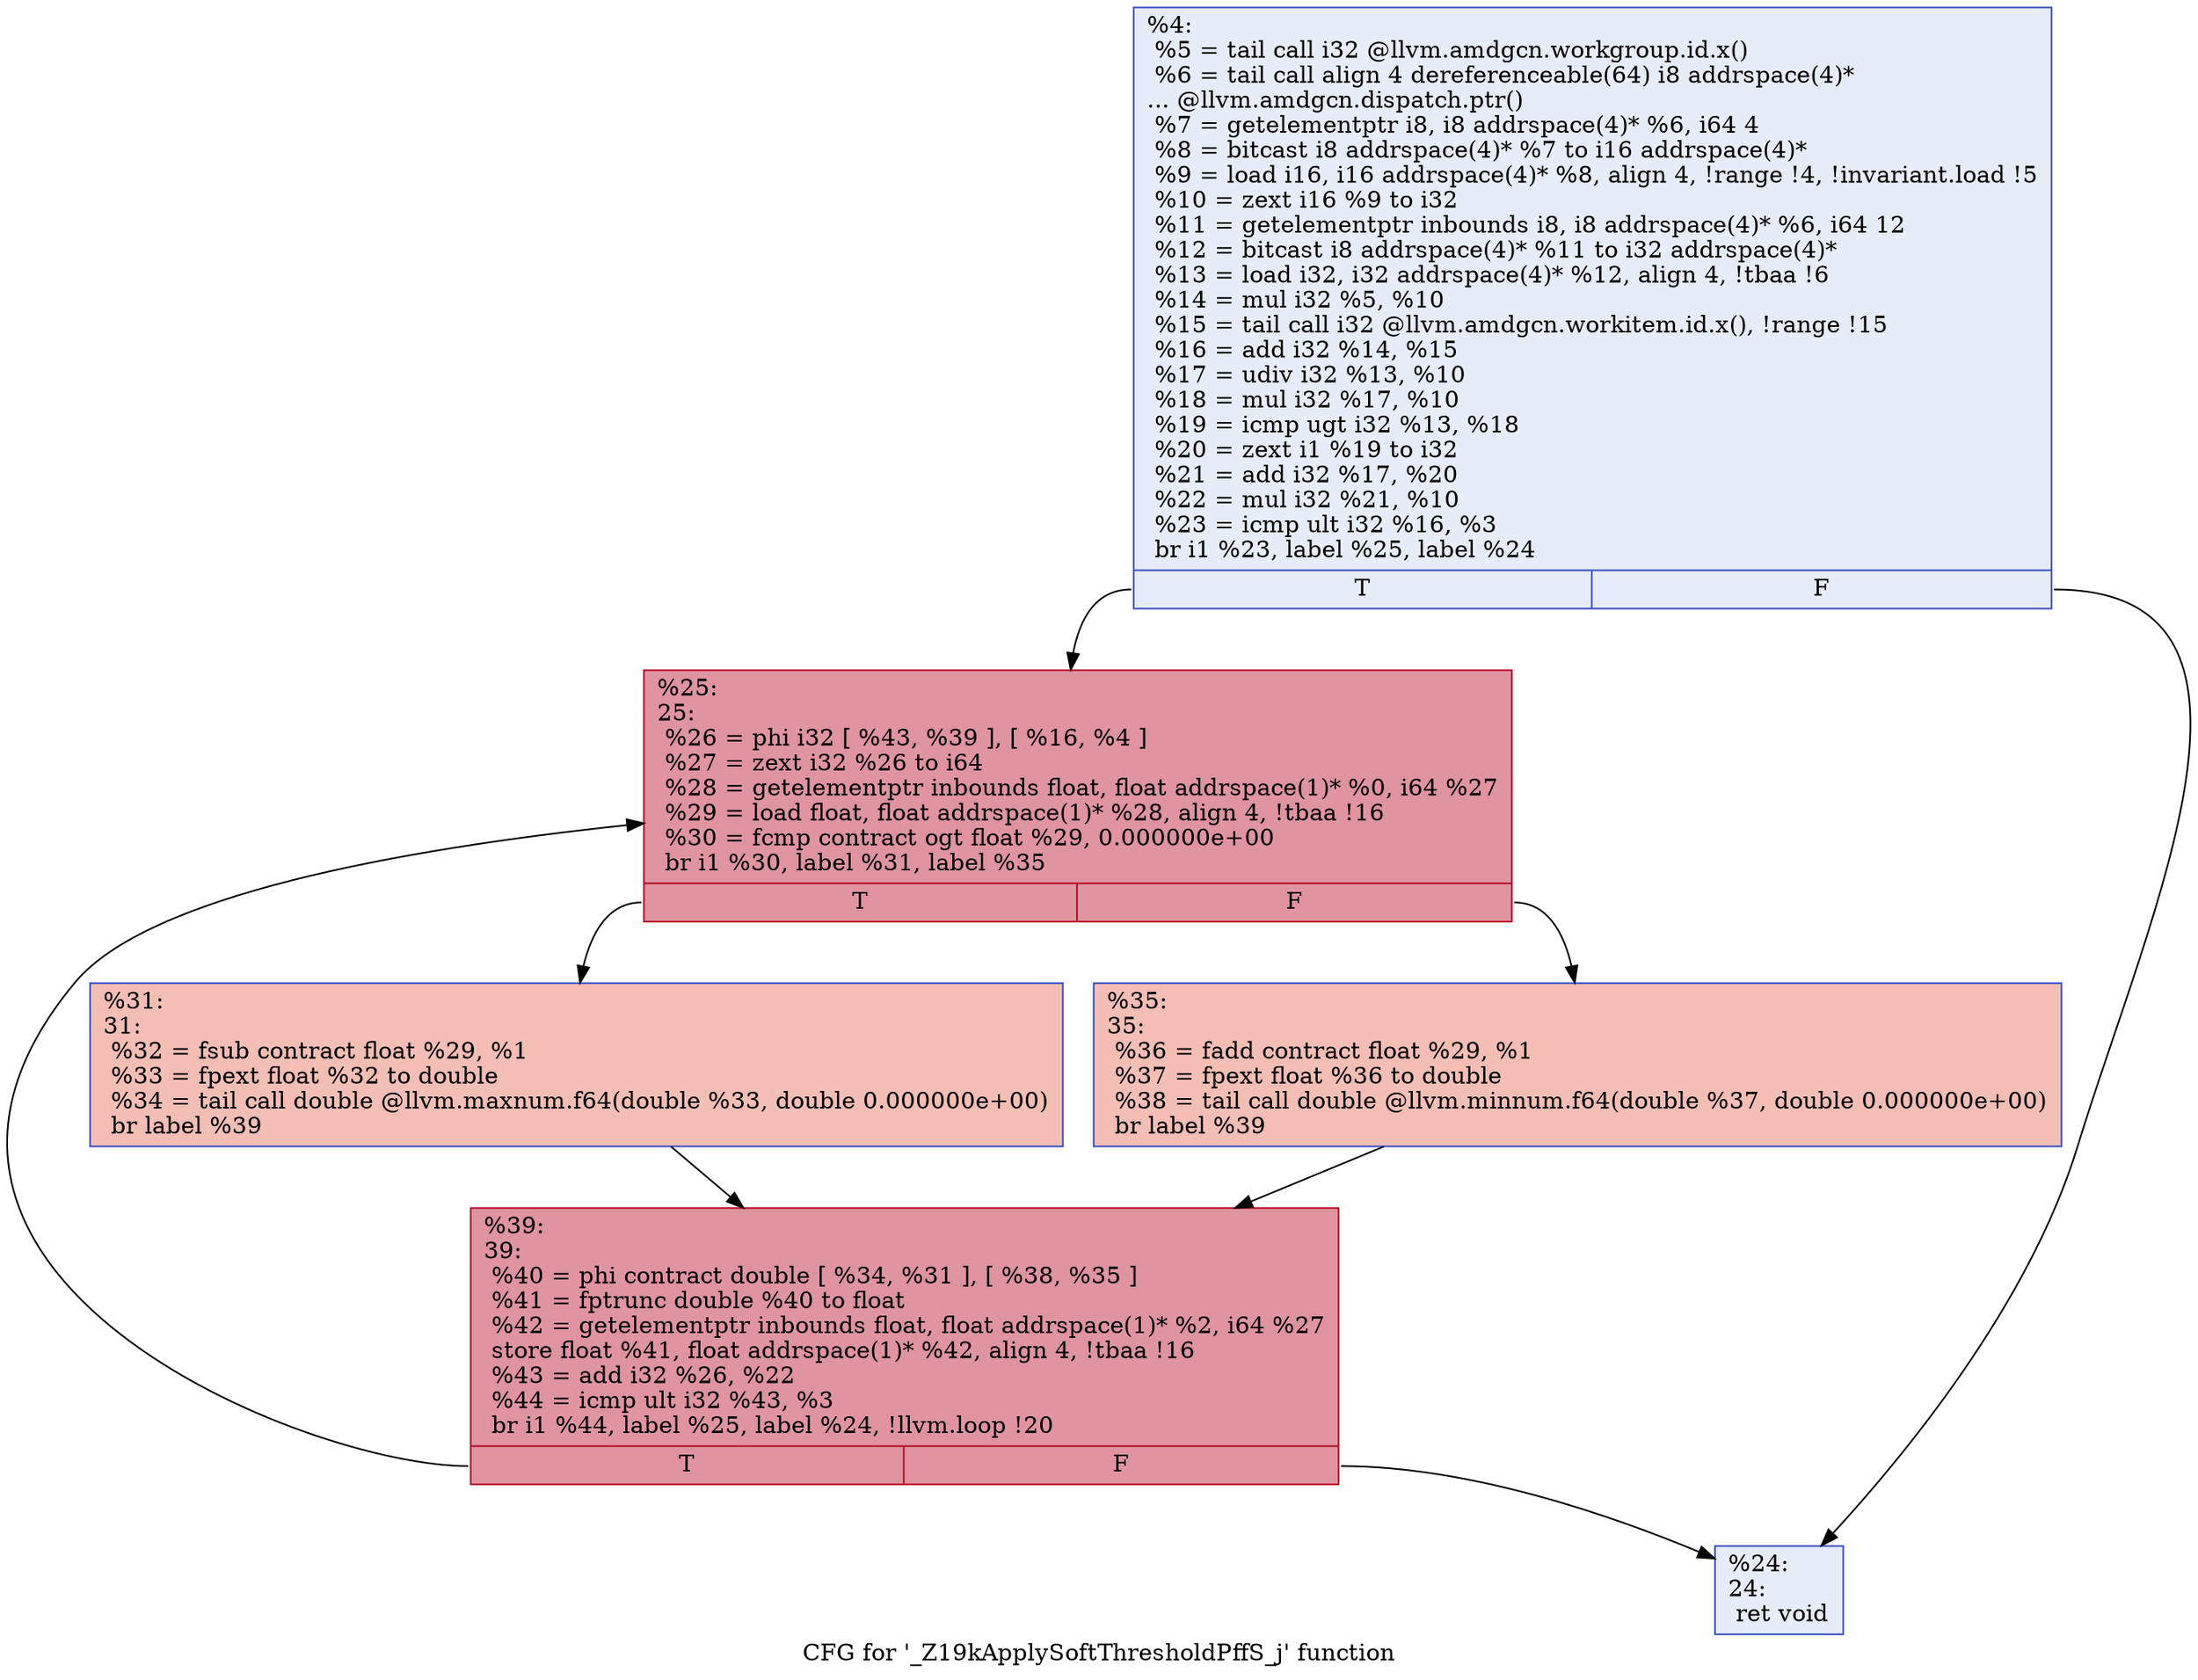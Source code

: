digraph "CFG for '_Z19kApplySoftThresholdPffS_j' function" {
	label="CFG for '_Z19kApplySoftThresholdPffS_j' function";

	Node0x6426860 [shape=record,color="#3d50c3ff", style=filled, fillcolor="#c7d7f070",label="{%4:\l  %5 = tail call i32 @llvm.amdgcn.workgroup.id.x()\l  %6 = tail call align 4 dereferenceable(64) i8 addrspace(4)*\l... @llvm.amdgcn.dispatch.ptr()\l  %7 = getelementptr i8, i8 addrspace(4)* %6, i64 4\l  %8 = bitcast i8 addrspace(4)* %7 to i16 addrspace(4)*\l  %9 = load i16, i16 addrspace(4)* %8, align 4, !range !4, !invariant.load !5\l  %10 = zext i16 %9 to i32\l  %11 = getelementptr inbounds i8, i8 addrspace(4)* %6, i64 12\l  %12 = bitcast i8 addrspace(4)* %11 to i32 addrspace(4)*\l  %13 = load i32, i32 addrspace(4)* %12, align 4, !tbaa !6\l  %14 = mul i32 %5, %10\l  %15 = tail call i32 @llvm.amdgcn.workitem.id.x(), !range !15\l  %16 = add i32 %14, %15\l  %17 = udiv i32 %13, %10\l  %18 = mul i32 %17, %10\l  %19 = icmp ugt i32 %13, %18\l  %20 = zext i1 %19 to i32\l  %21 = add i32 %17, %20\l  %22 = mul i32 %21, %10\l  %23 = icmp ult i32 %16, %3\l  br i1 %23, label %25, label %24\l|{<s0>T|<s1>F}}"];
	Node0x6426860:s0 -> Node0x6428e20;
	Node0x6426860:s1 -> Node0x6428eb0;
	Node0x6428eb0 [shape=record,color="#3d50c3ff", style=filled, fillcolor="#c7d7f070",label="{%24:\l24:                                               \l  ret void\l}"];
	Node0x6428e20 [shape=record,color="#b70d28ff", style=filled, fillcolor="#b70d2870",label="{%25:\l25:                                               \l  %26 = phi i32 [ %43, %39 ], [ %16, %4 ]\l  %27 = zext i32 %26 to i64\l  %28 = getelementptr inbounds float, float addrspace(1)* %0, i64 %27\l  %29 = load float, float addrspace(1)* %28, align 4, !tbaa !16\l  %30 = fcmp contract ogt float %29, 0.000000e+00\l  br i1 %30, label %31, label %35\l|{<s0>T|<s1>F}}"];
	Node0x6428e20:s0 -> Node0x6429f10;
	Node0x6428e20:s1 -> Node0x6429fa0;
	Node0x6429f10 [shape=record,color="#3d50c3ff", style=filled, fillcolor="#e36c5570",label="{%31:\l31:                                               \l  %32 = fsub contract float %29, %1\l  %33 = fpext float %32 to double\l  %34 = tail call double @llvm.maxnum.f64(double %33, double 0.000000e+00)\l  br label %39\l}"];
	Node0x6429f10 -> Node0x6429040;
	Node0x6429fa0 [shape=record,color="#3d50c3ff", style=filled, fillcolor="#e36c5570",label="{%35:\l35:                                               \l  %36 = fadd contract float %29, %1\l  %37 = fpext float %36 to double\l  %38 = tail call double @llvm.minnum.f64(double %37, double 0.000000e+00)\l  br label %39\l}"];
	Node0x6429fa0 -> Node0x6429040;
	Node0x6429040 [shape=record,color="#b70d28ff", style=filled, fillcolor="#b70d2870",label="{%39:\l39:                                               \l  %40 = phi contract double [ %34, %31 ], [ %38, %35 ]\l  %41 = fptrunc double %40 to float\l  %42 = getelementptr inbounds float, float addrspace(1)* %2, i64 %27\l  store float %41, float addrspace(1)* %42, align 4, !tbaa !16\l  %43 = add i32 %26, %22\l  %44 = icmp ult i32 %43, %3\l  br i1 %44, label %25, label %24, !llvm.loop !20\l|{<s0>T|<s1>F}}"];
	Node0x6429040:s0 -> Node0x6428e20;
	Node0x6429040:s1 -> Node0x6428eb0;
}
